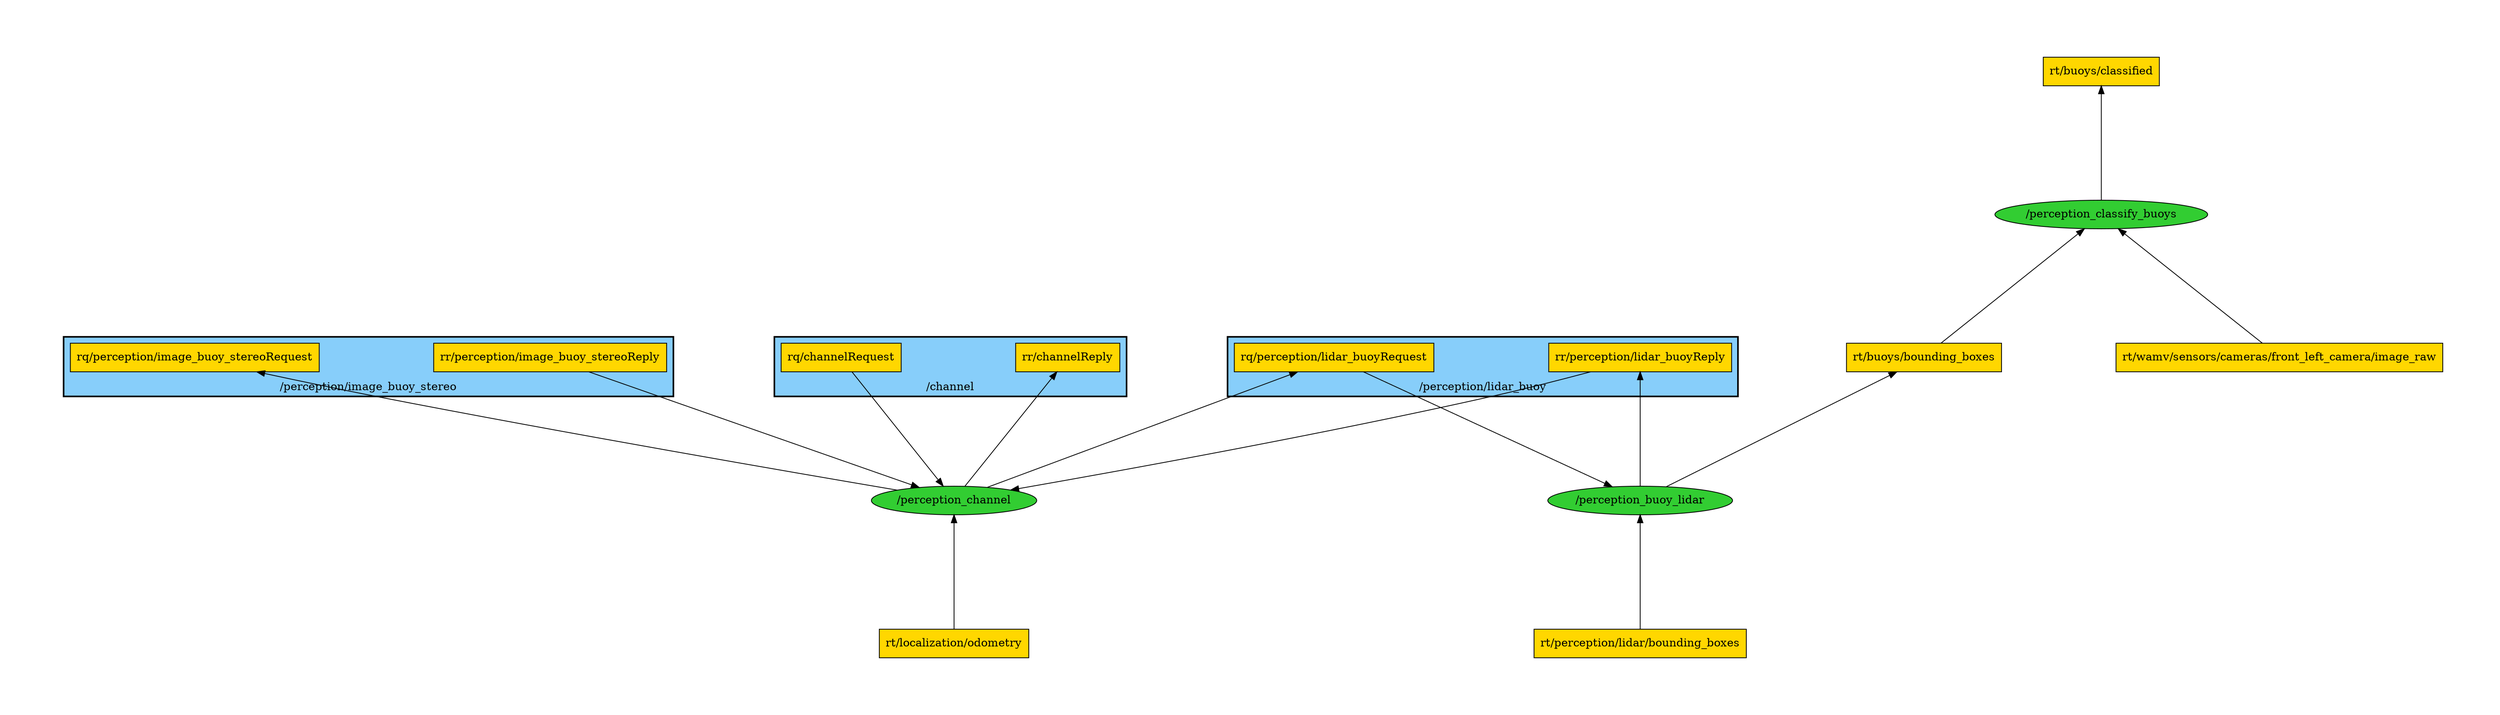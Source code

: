 digraph rosgraph {graph [pad="1", nodesep="2", rankdir="BT", ranksep="2"];"/perception_classify_buoys"[style=filled,fillcolor="limegreen"];"/perception_buoy_lidar"[style=filled,fillcolor="limegreen"];"/perception_channel"[style=filled,fillcolor="limegreen"];"rt/localization/odometry"[shape=box,style=filled,fillcolor="gold"];"rt/buoys/bounding_boxes"[shape=box,style=filled,fillcolor="gold"];"rt/buoys/classified"[shape=box,style=filled,fillcolor="gold"];"rt/buoys/bounding_boxes"[shape=box,style=filled,fillcolor="gold"];"rt/perception/lidar/bounding_boxes"[shape=box,style=filled,fillcolor="gold"];"rt/wamv/sensors/cameras/front_left_camera/image_raw"[shape=box,style=filled,fillcolor="gold"];subgraph cluster_0 { style=filled;fillcolor="lightskyblue";penwidth=2;label="/perception/image_buoy_stereo";"rr/perception/image_buoy_stereoReply"[shape=box,style=filled,fillcolor="gold"];"rq/perception/image_buoy_stereoRequest"[shape=box,style=filled,fillcolor="gold"];}subgraph cluster_1 { style=filled;fillcolor="lightskyblue";penwidth=2;label="/channel";"rr/channelReply"[shape=box,style=filled,fillcolor="gold"];"rq/channelRequest"[shape=box,style=filled,fillcolor="gold"];}subgraph cluster_2 { style=filled;fillcolor="lightskyblue";penwidth=2;label="/perception/lidar_buoy";"rr/perception/lidar_buoyReply"[shape=box,style=filled,fillcolor="gold"];"rq/perception/lidar_buoyRequest"[shape=box,style=filled,fillcolor="gold"];}subgraph cluster_3 { style=filled;fillcolor="lightskyblue";penwidth=2;label="/perception/lidar_buoy";"rq/perception/lidar_buoyRequest"[shape=box,style=filled,fillcolor="gold"];"rr/perception/lidar_buoyReply"[shape=box,style=filled,fillcolor="gold"];}"/perception_classify_buoys" -> "rt/buoys/classified""rt/buoys/bounding_boxes" -> "/perception_classify_buoys""rt/wamv/sensors/cameras/front_left_camera/image_raw" -> "/perception_classify_buoys""/perception_buoy_lidar" -> "rt/buoys/bounding_boxes""rt/perception/lidar/bounding_boxes" -> "/perception_buoy_lidar""/perception_buoy_lidar" -> "rr/perception/lidar_buoyReply""rq/perception/lidar_buoyRequest" -> "/perception_buoy_lidar""rt/localization/odometry" -> "/perception_channel""/perception_channel" -> "rr/channelReply""rq/channelRequest" -> "/perception_channel""/perception_channel" -> "rq/perception/image_buoy_stereoRequest""rr/perception/image_buoy_stereoReply" -> "/perception_channel""rr/perception/lidar_buoyReply" -> "/perception_channel""/perception_channel" -> "rq/perception/lidar_buoyRequest"}